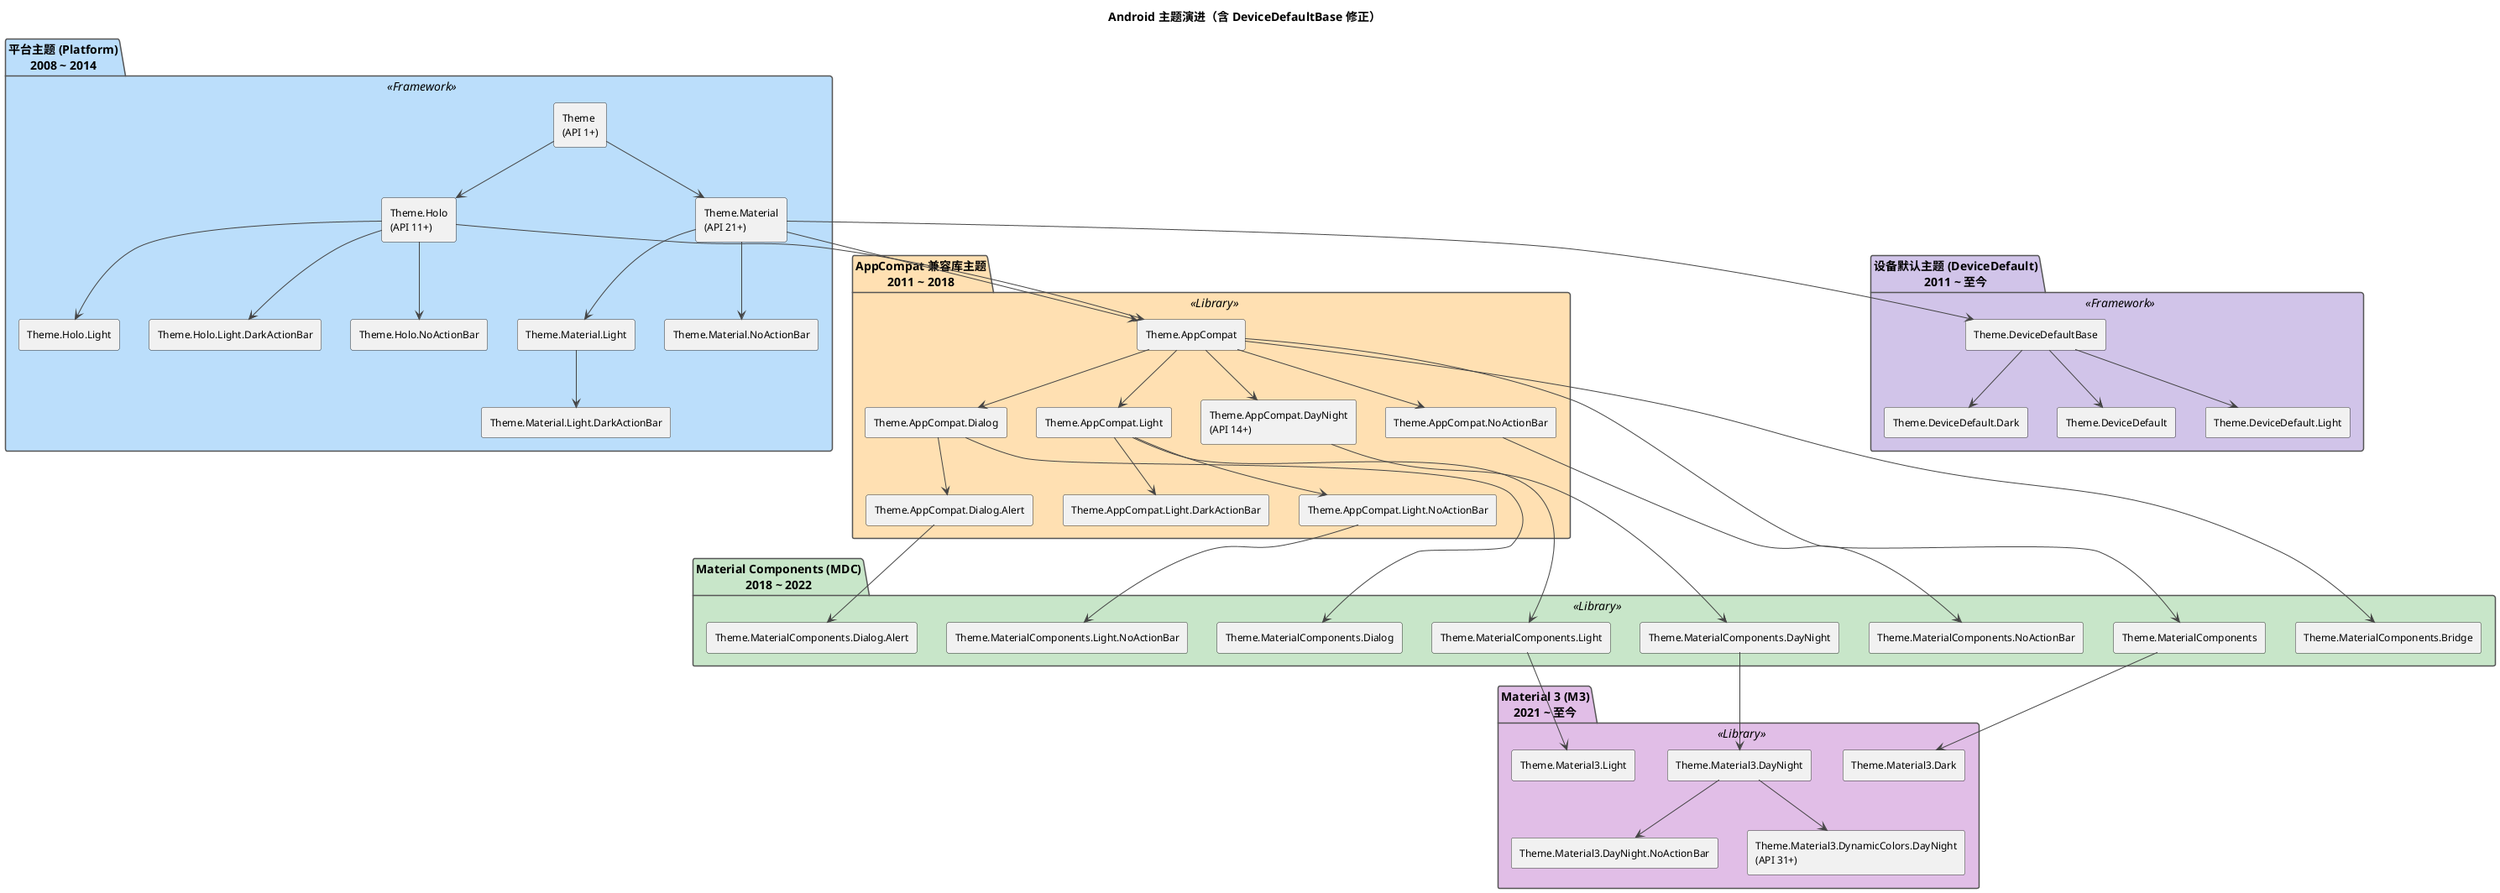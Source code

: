 @startuml
skinparam defaultFontColor #000000
skinparam defaultFontSize 12
skinparam shadowing false
skinparam package {
    BorderColor #555555
    FontColor #000000
    FontSize 14
}
skinparam rectangle {
    BorderColor #333333
    FontColor #000000
}
skinparam arrow {
    Color #444444
    Thickness 1
}
skinparam note {
    BackgroundColor #FFFFE0
    BorderColor #999999
    FontColor #000000
}

title Android 主题演进（含 DeviceDefaultBase 修正）

top to bottom direction

package "平台主题 (Platform)\n2008 ~ 2014" <<Framework>> #BBDEFB {
    rectangle "Theme\n(API 1+)" as Theme_Base
    rectangle "Theme.Holo\n(API 11+)" as Theme_Holo
    rectangle "Theme.Holo.Light" as Theme_Holo_Light
    rectangle "Theme.Holo.Light.DarkActionBar" as Theme_Holo_Light_DarkActionBar
    rectangle "Theme.Holo.NoActionBar" as Theme_Holo_NoActionBar
    rectangle "Theme.Material\n(API 21+)" as Theme_Material
    rectangle "Theme.Material.Light" as Theme_Material_Light
    rectangle "Theme.Material.Light.DarkActionBar" as Theme_Material_Light_DarkActionBar
    rectangle "Theme.Material.NoActionBar" as Theme_Material_NoActionBar
}

package "设备默认主题 (DeviceDefault)\n2011 ~ 至今" <<Framework>> #D1C4E9 {
    rectangle "Theme.DeviceDefaultBase" as Theme_DeviceDefaultBase
    rectangle "Theme.DeviceDefault" as Theme_DeviceDefault
    rectangle "Theme.DeviceDefault.Light" as Theme_DeviceDefault_Light
    rectangle "Theme.DeviceDefault.Dark" as Theme_DeviceDefault_Dark
}

package "AppCompat 兼容库主题\n2011 ~ 2018" <<Library>> #FFE0B2 {
    rectangle "Theme.AppCompat" as Theme_AppCompat
    rectangle "Theme.AppCompat.Light" as Theme_AppCompat_Light
    rectangle "Theme.AppCompat.Light.DarkActionBar" as Theme_AppCompat_Light_DarkActionBar
    rectangle "Theme.AppCompat.NoActionBar" as Theme_AppCompat_NoActionBar
    rectangle "Theme.AppCompat.Light.NoActionBar" as Theme_AppCompat_Light_NoActionBar
    rectangle "Theme.AppCompat.Dialog" as Theme_AppCompat_Dialog
    rectangle "Theme.AppCompat.Dialog.Alert" as Theme_AppCompat_Dialog_Alert
    rectangle "Theme.AppCompat.DayNight\n(API 14+)" as Theme_AppCompat_DayNight
}

package "Material Components (MDC)\n2018 ~ 2022" <<Library>> #C8E6C9 {
    rectangle "Theme.MaterialComponents" as Theme_MC
    rectangle "Theme.MaterialComponents.Light" as Theme_MC_Light
    rectangle "Theme.MaterialComponents.DayNight" as Theme_MC_DayNight
    rectangle "Theme.MaterialComponents.NoActionBar" as Theme_MC_NoActionBar
    rectangle "Theme.MaterialComponents.Light.NoActionBar" as Theme_MC_Light_NoActionBar
    rectangle "Theme.MaterialComponents.Dialog" as Theme_MC_Dialog
    rectangle "Theme.MaterialComponents.Dialog.Alert" as Theme_MC_Dialog_Alert
    rectangle "Theme.MaterialComponents.Bridge" as Theme_MC_Bridge
}

package "Material 3 (M3)\n2021 ~ 至今" <<Library>> #E1BEE7 {
    rectangle "Theme.Material3.Light" as Theme_M3_Light
    rectangle "Theme.Material3.Dark" as Theme_M3_Dark
    rectangle "Theme.Material3.DayNight" as Theme_M3_DayNight
    rectangle "Theme.Material3.DayNight.NoActionBar" as Theme_M3_DayNight_NoActionBar
    rectangle "Theme.Material3.DynamicColors.DayNight\n(API 31+)" as Theme_M3_Dynamic
}

' 平台主题继承
Theme_Base --> Theme_Holo
Theme_Holo --> Theme_Holo_Light
Theme_Holo --> Theme_Holo_Light_DarkActionBar
Theme_Holo --> Theme_Holo_NoActionBar

Theme_Base --> Theme_Material
Theme_Material --> Theme_Material_Light
Theme_Material_Light --> Theme_Material_Light_DarkActionBar
Theme_Material --> Theme_Material_NoActionBar

' 设备默认主题继承
Theme_Material --> Theme_DeviceDefaultBase
Theme_DeviceDefaultBase --> Theme_DeviceDefault
Theme_DeviceDefaultBase --> Theme_DeviceDefault_Light
Theme_DeviceDefaultBase --> Theme_DeviceDefault_Dark

' AppCompat 继承
Theme_Holo --> Theme_AppCompat
Theme_Material --> Theme_AppCompat
Theme_AppCompat --> Theme_AppCompat_Light
Theme_AppCompat_Light --> Theme_AppCompat_Light_DarkActionBar
Theme_AppCompat --> Theme_AppCompat_NoActionBar
Theme_AppCompat_Light --> Theme_AppCompat_Light_NoActionBar
Theme_AppCompat --> Theme_AppCompat_Dialog
Theme_AppCompat_Dialog --> Theme_AppCompat_Dialog_Alert
Theme_AppCompat --> Theme_AppCompat_DayNight

' MDC 继承（精确来源）
Theme_AppCompat --> Theme_MC
Theme_AppCompat_Light --> Theme_MC_Light
Theme_AppCompat_DayNight --> Theme_MC_DayNight
Theme_AppCompat_NoActionBar --> Theme_MC_NoActionBar
Theme_AppCompat_Light_NoActionBar --> Theme_MC_Light_NoActionBar
Theme_AppCompat_Dialog --> Theme_MC_Dialog
Theme_AppCompat_Dialog_Alert --> Theme_MC_Dialog_Alert
Theme_AppCompat --> Theme_MC_Bridge

' M3 继承
Theme_MC_Light --> Theme_M3_Light
Theme_MC --> Theme_M3_Dark
Theme_MC_DayNight --> Theme_M3_DayNight
Theme_M3_DayNight --> Theme_M3_DayNight_NoActionBar
Theme_M3_DayNight --> Theme_M3_Dynamic

@enduml
